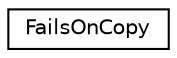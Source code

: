 digraph "Graphical Class Hierarchy"
{
 // LATEX_PDF_SIZE
  edge [fontname="Helvetica",fontsize="10",labelfontname="Helvetica",labelfontsize="10"];
  node [fontname="Helvetica",fontsize="10",shape=record];
  rankdir="LR";
  Node0 [label="FailsOnCopy",height=0.2,width=0.4,color="black", fillcolor="white", style="filled",URL="$classFailsOnCopy.html",tooltip=" "];
}

